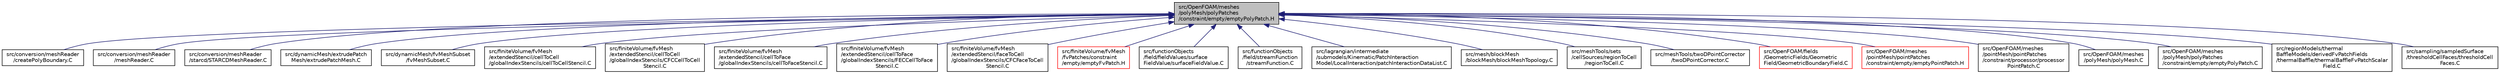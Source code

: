 digraph "src/OpenFOAM/meshes/polyMesh/polyPatches/constraint/empty/emptyPolyPatch.H"
{
  bgcolor="transparent";
  edge [fontname="Helvetica",fontsize="10",labelfontname="Helvetica",labelfontsize="10"];
  node [fontname="Helvetica",fontsize="10",shape=record];
  Node166 [label="src/OpenFOAM/meshes\l/polyMesh/polyPatches\l/constraint/empty/emptyPolyPatch.H",height=0.2,width=0.4,color="black", fillcolor="grey75", style="filled", fontcolor="black"];
  Node166 -> Node167 [dir="back",color="midnightblue",fontsize="10",style="solid",fontname="Helvetica"];
  Node167 [label="src/conversion/meshReader\l/createPolyBoundary.C",height=0.2,width=0.4,color="black",URL="$a41513.html",tooltip="boundary faces "];
  Node166 -> Node168 [dir="back",color="midnightblue",fontsize="10",style="solid",fontname="Helvetica"];
  Node168 [label="src/conversion/meshReader\l/meshReader.C",height=0.2,width=0.4,color="black",URL="$a00191.html"];
  Node166 -> Node169 [dir="back",color="midnightblue",fontsize="10",style="solid",fontname="Helvetica"];
  Node169 [label="src/conversion/meshReader\l/starcd/STARCDMeshReader.C",height=0.2,width=0.4,color="black",URL="$a00200.html"];
  Node166 -> Node170 [dir="back",color="midnightblue",fontsize="10",style="solid",fontname="Helvetica"];
  Node170 [label="src/dynamicMesh/extrudePatch\lMesh/extrudePatchMesh.C",height=0.2,width=0.4,color="black",URL="$a00401.html"];
  Node166 -> Node171 [dir="back",color="midnightblue",fontsize="10",style="solid",fontname="Helvetica"];
  Node171 [label="src/dynamicMesh/fvMeshSubset\l/fvMeshSubset.C",height=0.2,width=0.4,color="black",URL="$a00425.html",tooltip="Post-processing mesh subset tool. Given the original mesh and the list of selected cells..."];
  Node166 -> Node172 [dir="back",color="midnightblue",fontsize="10",style="solid",fontname="Helvetica"];
  Node172 [label="src/finiteVolume/fvMesh\l/extendedStencil/cellToCell\l/globalIndexStencils/cellToCellStencil.C",height=0.2,width=0.4,color="black",URL="$a03533.html"];
  Node166 -> Node173 [dir="back",color="midnightblue",fontsize="10",style="solid",fontname="Helvetica"];
  Node173 [label="src/finiteVolume/fvMesh\l/extendedStencil/cellToCell\l/globalIndexStencils/CFCCellToCell\lStencil.C",height=0.2,width=0.4,color="black",URL="$a03539.html"];
  Node166 -> Node174 [dir="back",color="midnightblue",fontsize="10",style="solid",fontname="Helvetica"];
  Node174 [label="src/finiteVolume/fvMesh\l/extendedStencil/cellToFace\l/globalIndexStencils/cellToFaceStencil.C",height=0.2,width=0.4,color="black",URL="$a03599.html"];
  Node166 -> Node175 [dir="back",color="midnightblue",fontsize="10",style="solid",fontname="Helvetica"];
  Node175 [label="src/finiteVolume/fvMesh\l/extendedStencil/cellToFace\l/globalIndexStencils/FECCellToFace\lStencil.C",height=0.2,width=0.4,color="black",URL="$a03617.html"];
  Node166 -> Node176 [dir="back",color="midnightblue",fontsize="10",style="solid",fontname="Helvetica"];
  Node176 [label="src/finiteVolume/fvMesh\l/extendedStencil/faceToCell\l/globalIndexStencils/CFCFaceToCell\lStencil.C",height=0.2,width=0.4,color="black",URL="$a03692.html"];
  Node166 -> Node177 [dir="back",color="midnightblue",fontsize="10",style="solid",fontname="Helvetica"];
  Node177 [label="src/finiteVolume/fvMesh\l/fvPatches/constraint\l/empty/emptyFvPatch.H",height=0.2,width=0.4,color="red",URL="$a03788.html"];
  Node166 -> Node196 [dir="back",color="midnightblue",fontsize="10",style="solid",fontname="Helvetica"];
  Node196 [label="src/functionObjects\l/field/fieldValues/surface\lFieldValue/surfaceFieldValue.C",height=0.2,width=0.4,color="black",URL="$a04649.html"];
  Node166 -> Node197 [dir="back",color="midnightblue",fontsize="10",style="solid",fontname="Helvetica"];
  Node197 [label="src/functionObjects\l/field/streamFunction\l/streamFunction.C",height=0.2,width=0.4,color="black",URL="$a04790.html"];
  Node166 -> Node198 [dir="back",color="midnightblue",fontsize="10",style="solid",fontname="Helvetica"];
  Node198 [label="src/lagrangian/intermediate\l/submodels/Kinematic/PatchInteraction\lModel/LocalInteraction/patchInteractionDataList.C",height=0.2,width=0.4,color="black",URL="$a06620.html"];
  Node166 -> Node199 [dir="back",color="midnightblue",fontsize="10",style="solid",fontname="Helvetica"];
  Node199 [label="src/mesh/blockMesh\l/blockMesh/blockMeshTopology.C",height=0.2,width=0.4,color="black",URL="$a07559.html"];
  Node166 -> Node200 [dir="back",color="midnightblue",fontsize="10",style="solid",fontname="Helvetica"];
  Node200 [label="src/meshTools/sets\l/cellSources/regionToCell\l/regionToCell.C",height=0.2,width=0.4,color="black",URL="$a08615.html"];
  Node166 -> Node201 [dir="back",color="midnightblue",fontsize="10",style="solid",fontname="Helvetica"];
  Node201 [label="src/meshTools/twoDPointCorrector\l/twoDPointCorrector.C",height=0.2,width=0.4,color="black",URL="$a08960.html"];
  Node166 -> Node202 [dir="back",color="midnightblue",fontsize="10",style="solid",fontname="Helvetica"];
  Node202 [label="src/OpenFOAM/fields\l/GeometricFields/Geometric\lField/GeometricBoundaryField.C",height=0.2,width=0.4,color="red",URL="$a10517.html"];
  Node166 -> Node204 [dir="back",color="midnightblue",fontsize="10",style="solid",fontname="Helvetica"];
  Node204 [label="src/OpenFOAM/meshes\l/pointMesh/pointPatches\l/constraint/empty/emptyPointPatch.H",height=0.2,width=0.4,color="red",URL="$a12209.html"];
  Node166 -> Node211 [dir="back",color="midnightblue",fontsize="10",style="solid",fontname="Helvetica"];
  Node211 [label="src/OpenFOAM/meshes\l/pointMesh/pointPatches\l/constraint/processor/processor\lPointPatch.C",height=0.2,width=0.4,color="black",URL="$a12218.html"];
  Node166 -> Node212 [dir="back",color="midnightblue",fontsize="10",style="solid",fontname="Helvetica"];
  Node212 [label="src/OpenFOAM/meshes\l/polyMesh/polyMesh.C",height=0.2,width=0.4,color="black",URL="$a12395.html"];
  Node166 -> Node213 [dir="back",color="midnightblue",fontsize="10",style="solid",fontname="Helvetica"];
  Node213 [label="src/OpenFOAM/meshes\l/polyMesh/polyPatches\l/constraint/empty/emptyPolyPatch.C",height=0.2,width=0.4,color="black",URL="$a12464.html"];
  Node166 -> Node214 [dir="back",color="midnightblue",fontsize="10",style="solid",fontname="Helvetica"];
  Node214 [label="src/regionModels/thermal\lBaffleModels/derivedFvPatchFields\l/thermalBaffle/thermalBaffleFvPatchScalar\lField.C",height=0.2,width=0.4,color="black",URL="$a14468.html"];
  Node166 -> Node215 [dir="back",color="midnightblue",fontsize="10",style="solid",fontname="Helvetica"];
  Node215 [label="src/sampling/sampledSurface\l/thresholdCellFaces/thresholdCell\lFaces.C",height=0.2,width=0.4,color="black",URL="$a15173.html"];
}
